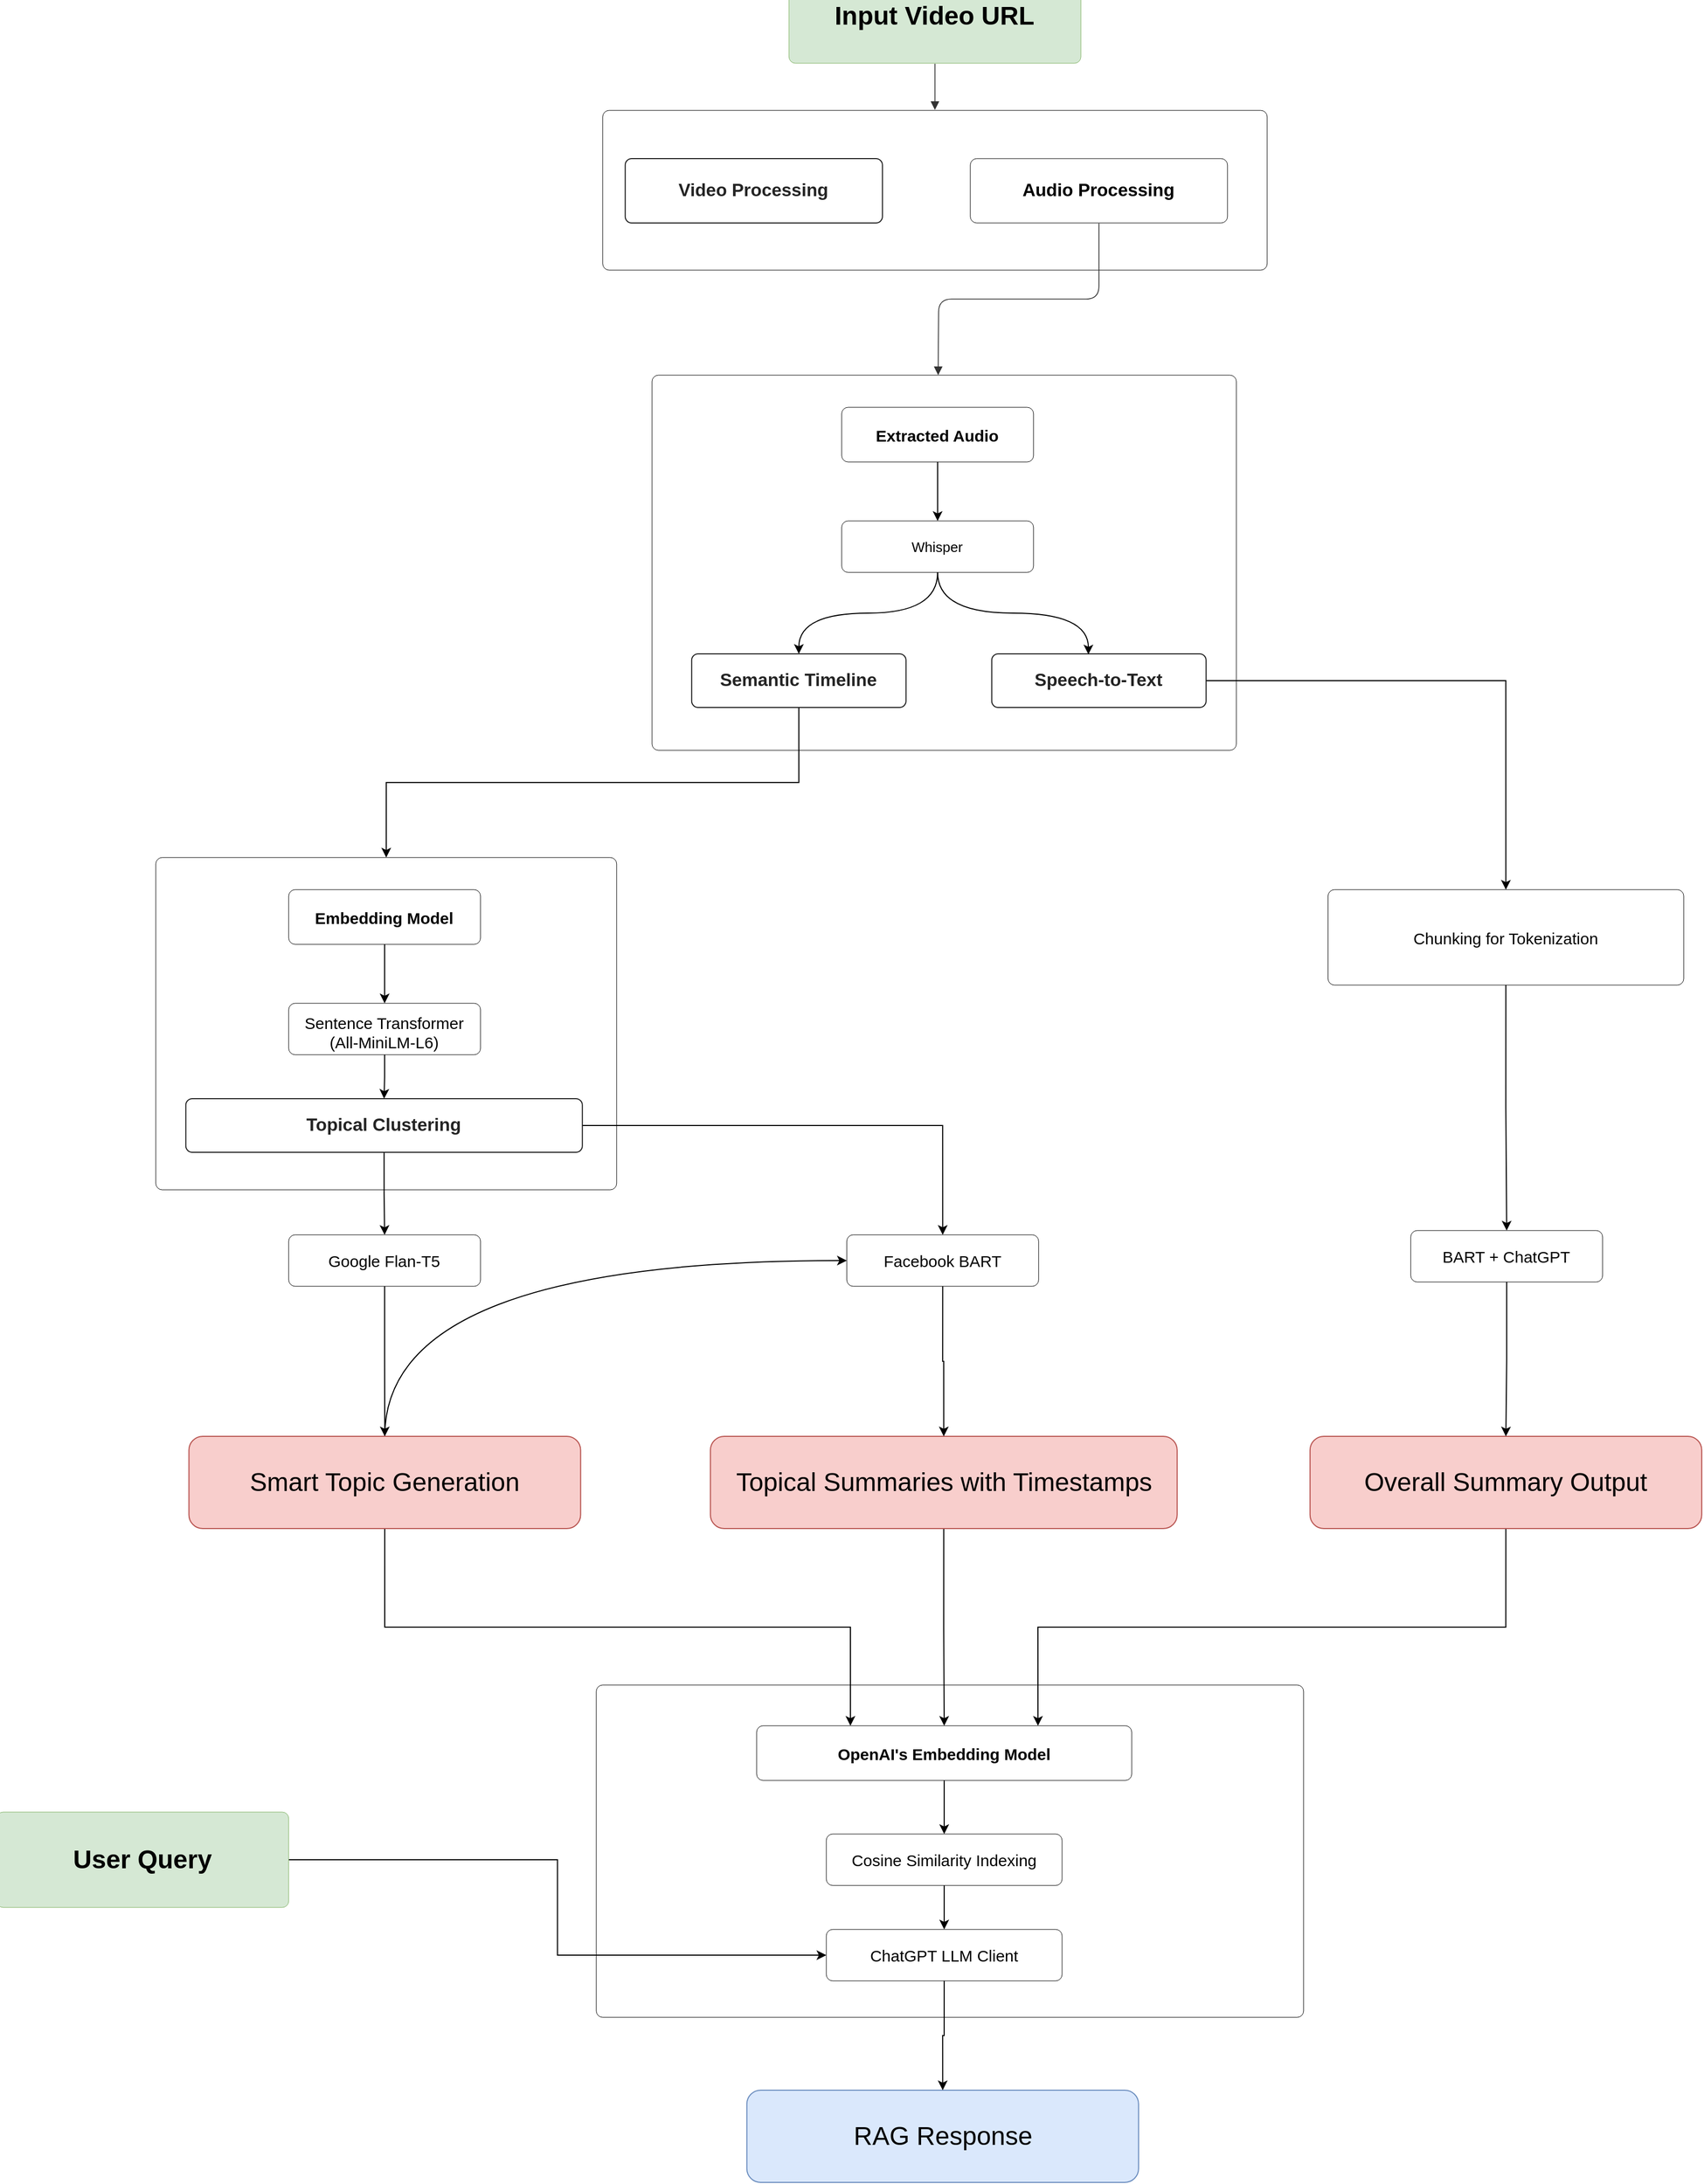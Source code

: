 <mxfile version="24.8.0">
  <diagram name="Page-1" id="CEwTjMHK4fpa5xWqWnd2">
    <mxGraphModel dx="5903" dy="5563" grid="1" gridSize="10" guides="1" tooltips="1" connect="1" arrows="1" fold="1" page="1" pageScale="1" pageWidth="1800" pageHeight="2400" math="0" shadow="0">
      <root>
        <mxCell id="0" />
        <mxCell id="1" parent="0" />
        <mxCell id="iCYjKAUPEGqBXVnx9e7x-76" value="" style="html=1;overflow=block;blockSpacing=1;whiteSpace=wrap;fontSize=13;align=center;spacing=3.8;strokeColor=#000000;rounded=1;absoluteArcSize=1;arcSize=12;fillColor=none;strokeWidth=NaN;lucidId=962aWOZB_6QL;movable=1;resizable=1;rotatable=1;deletable=1;editable=1;locked=0;connectable=1;" parent="1" vertex="1">
          <mxGeometry x="721.42" y="-1850" width="545.22" height="350" as="geometry" />
        </mxCell>
        <mxCell id="iCYjKAUPEGqBXVnx9e7x-1" value="&lt;font style=&quot;font-size: 24px;&quot;&gt;Input Video URL&lt;/font&gt;" style="html=1;overflow=block;blockSpacing=1;whiteSpace=wrap;fontSize=16.7;fontStyle=1;align=center;spacing=3.8;strokeColor=#82b366;rounded=1;absoluteArcSize=1;arcSize=12;fillColor=#d5e8d4;strokeWidth=NaN;lucidId=2M2aBygYLxwU;" parent="1" vertex="1">
          <mxGeometry x="849.19" y="-2230" width="272.39" height="89" as="geometry" />
        </mxCell>
        <mxCell id="iCYjKAUPEGqBXVnx9e7x-2" value="" style="html=1;overflow=block;blockSpacing=1;whiteSpace=wrap;fontSize=13;align=center;spacing=3.8;strokeColor=#000000;rounded=1;absoluteArcSize=1;arcSize=12;fillColor=none;strokeWidth=NaN;lucidId=WN2alzcBAzDW;" parent="1" vertex="1">
          <mxGeometry x="675.39" y="-2097" width="620" height="149" as="geometry" />
        </mxCell>
        <mxCell id="iCYjKAUPEGqBXVnx9e7x-3" value="" style="html=1;jettySize=18;whiteSpace=wrap;fontSize=13;strokeColor=#333333;strokeOpacity=100;strokeWidth=0.8;rounded=1;arcSize=24;edgeStyle=orthogonalEdgeStyle;startArrow=none;endArrow=block;endFill=1;exitX=0.5;exitY=1.006;exitPerimeter=0;entryX=0.5;entryY=-0.003;entryPerimeter=0;lucidId=9N2aXuCiGTHL;" parent="1" source="iCYjKAUPEGqBXVnx9e7x-1" target="iCYjKAUPEGqBXVnx9e7x-2" edge="1">
          <mxGeometry width="100" height="100" relative="1" as="geometry">
            <Array as="points" />
          </mxGeometry>
        </mxCell>
        <mxCell id="iCYjKAUPEGqBXVnx9e7x-4" value="&lt;font color=&quot;#242424&quot;&gt;Video Processing&lt;/font&gt;" style="html=1;overflow=block;blockSpacing=1;whiteSpace=wrap;fontSize=16.7;fontStyle=1;align=center;spacing=3.8;strokeColor=#242424;rounded=1;absoluteArcSize=1;arcSize=12;fillColor=none;strokeWidth=1;lucidId=pO2aqZgcHyE-;" parent="1" vertex="1">
          <mxGeometry x="696.39" y="-2052" width="240" height="60" as="geometry" />
        </mxCell>
        <mxCell id="iCYjKAUPEGqBXVnx9e7x-5" value="Audio Processing" style="html=1;overflow=block;blockSpacing=1;whiteSpace=wrap;fontSize=16.7;fontStyle=1;align=center;spacing=3.8;strokeColor=#000000;rounded=1;absoluteArcSize=1;arcSize=12;fillColor=none;strokeWidth=NaN;lucidId=tO2a3v7LNHiK;" parent="1" vertex="1">
          <mxGeometry x="1018.39" y="-2052" width="240" height="60" as="geometry" />
        </mxCell>
        <mxCell id="iCYjKAUPEGqBXVnx9e7x-39" value="" style="html=1;jettySize=18;whiteSpace=wrap;fontSize=13;strokeColor=#333333;strokeOpacity=100;strokeWidth=0.8;rounded=1;arcSize=24;edgeStyle=orthogonalEdgeStyle;startArrow=none;endArrow=block;endFill=1;exitX=0.5;exitY=1.006;exitPerimeter=0;lucidId=L32a1ASF_Svc;" parent="1" source="iCYjKAUPEGqBXVnx9e7x-5" edge="1">
          <mxGeometry width="100" height="100" relative="1" as="geometry">
            <Array as="points" />
            <mxPoint x="988.39" y="-1850" as="targetPoint" />
          </mxGeometry>
        </mxCell>
        <mxCell id="iCYjKAUPEGqBXVnx9e7x-72" style="edgeStyle=orthogonalEdgeStyle;rounded=0;orthogonalLoop=1;jettySize=auto;html=1;exitX=0.5;exitY=1;exitDx=0;exitDy=0;entryX=0.5;entryY=0;entryDx=0;entryDy=0;" parent="1" source="iCYjKAUPEGqBXVnx9e7x-40" target="iCYjKAUPEGqBXVnx9e7x-41" edge="1">
          <mxGeometry relative="1" as="geometry" />
        </mxCell>
        <mxCell id="iCYjKAUPEGqBXVnx9e7x-40" value="Extracted Audio" style="html=1;overflow=block;blockSpacing=1;whiteSpace=wrap;fontSize=15;fontStyle=1;align=center;spacing=3.8;strokeColor=#000000;rounded=1;absoluteArcSize=1;arcSize=12;fillColor=none;strokeWidth=NaN;lucidId=732aFYkTXF4W;fontColor=#000000;" parent="1" vertex="1">
          <mxGeometry x="898.39" y="-1820" width="179" height="51" as="geometry" />
        </mxCell>
        <mxCell id="iCYjKAUPEGqBXVnx9e7x-75" style="edgeStyle=orthogonalEdgeStyle;rounded=0;orthogonalLoop=1;jettySize=auto;html=1;exitX=0.5;exitY=1;exitDx=0;exitDy=0;entryX=0.5;entryY=0;entryDx=0;entryDy=0;curved=1;" parent="1" source="iCYjKAUPEGqBXVnx9e7x-41" target="iCYjKAUPEGqBXVnx9e7x-70" edge="1">
          <mxGeometry relative="1" as="geometry" />
        </mxCell>
        <mxCell id="iCYjKAUPEGqBXVnx9e7x-41" value="&lt;font&gt;Whisper&lt;/font&gt;" style="html=1;overflow=block;blockSpacing=1;whiteSpace=wrap;fontSize=13;align=center;spacing=9;strokeColor=#000000;rounded=1;absoluteArcSize=1;arcSize=12;fillColor=none;strokeWidth=NaN;lucidId=732aEsPQRO9Z;fontColor=#000000;" parent="1" vertex="1">
          <mxGeometry x="898.39" y="-1714" width="179" height="48" as="geometry" />
        </mxCell>
        <mxCell id="iCYjKAUPEGqBXVnx9e7x-142" style="edgeStyle=orthogonalEdgeStyle;rounded=0;orthogonalLoop=1;jettySize=auto;html=1;exitX=1;exitY=0.5;exitDx=0;exitDy=0;entryX=0.5;entryY=0;entryDx=0;entryDy=0;" parent="1" source="iCYjKAUPEGqBXVnx9e7x-68" target="iCYjKAUPEGqBXVnx9e7x-140" edge="1">
          <mxGeometry relative="1" as="geometry">
            <mxPoint x="1820.39" y="-1395" as="targetPoint" />
          </mxGeometry>
        </mxCell>
        <mxCell id="iCYjKAUPEGqBXVnx9e7x-68" value="&lt;font color=&quot;#242424&quot;&gt;Speech-to-Text&lt;/font&gt;" style="html=1;overflow=block;blockSpacing=1;whiteSpace=wrap;fontSize=16.7;fontStyle=1;align=center;spacing=3.8;strokeColor=#242424;rounded=1;absoluteArcSize=1;arcSize=12;fillColor=none;strokeWidth=1;lucidId=pO2aqZgcHyE-;" parent="1" vertex="1">
          <mxGeometry x="1038.39" y="-1590" width="200" height="50" as="geometry" />
        </mxCell>
        <mxCell id="iCYjKAUPEGqBXVnx9e7x-104" style="edgeStyle=orthogonalEdgeStyle;rounded=0;orthogonalLoop=1;jettySize=auto;html=1;exitX=0.5;exitY=1;exitDx=0;exitDy=0;entryX=0.5;entryY=0;entryDx=0;entryDy=0;elbow=vertical;" parent="1" source="iCYjKAUPEGqBXVnx9e7x-70" target="iCYjKAUPEGqBXVnx9e7x-77" edge="1">
          <mxGeometry relative="1" as="geometry" />
        </mxCell>
        <mxCell id="iCYjKAUPEGqBXVnx9e7x-70" value="&lt;font color=&quot;#242424&quot;&gt;Semantic Timeline&lt;/font&gt;" style="html=1;overflow=block;blockSpacing=1;whiteSpace=wrap;fontSize=16.7;fontStyle=1;align=center;spacing=3.8;strokeColor=#242424;rounded=1;absoluteArcSize=1;arcSize=12;fillColor=none;strokeWidth=1;lucidId=pO2aqZgcHyE-;" parent="1" vertex="1">
          <mxGeometry x="758.39" y="-1590" width="200" height="50" as="geometry" />
        </mxCell>
        <mxCell id="iCYjKAUPEGqBXVnx9e7x-73" style="edgeStyle=orthogonalEdgeStyle;rounded=0;orthogonalLoop=1;jettySize=auto;html=1;exitX=0.5;exitY=1;exitDx=0;exitDy=0;entryX=0.451;entryY=0.01;entryDx=0;entryDy=0;entryPerimeter=0;curved=1;" parent="1" source="iCYjKAUPEGqBXVnx9e7x-41" target="iCYjKAUPEGqBXVnx9e7x-68" edge="1">
          <mxGeometry relative="1" as="geometry" />
        </mxCell>
        <mxCell id="iCYjKAUPEGqBXVnx9e7x-77" value="" style="html=1;overflow=block;blockSpacing=1;whiteSpace=wrap;fontSize=13;align=center;spacing=3.8;strokeColor=#000000;rounded=1;absoluteArcSize=1;arcSize=12;fillColor=none;strokeWidth=NaN;lucidId=962aWOZB_6QL;movable=1;resizable=1;rotatable=1;deletable=1;editable=1;locked=0;connectable=1;" parent="1" vertex="1">
          <mxGeometry x="258.39" y="-1400" width="430" height="310" as="geometry" />
        </mxCell>
        <mxCell id="iCYjKAUPEGqBXVnx9e7x-78" style="edgeStyle=orthogonalEdgeStyle;rounded=0;orthogonalLoop=1;jettySize=auto;html=1;exitX=0.5;exitY=1;exitDx=0;exitDy=0;entryX=0.5;entryY=0;entryDx=0;entryDy=0;" parent="1" source="iCYjKAUPEGqBXVnx9e7x-79" target="iCYjKAUPEGqBXVnx9e7x-81" edge="1">
          <mxGeometry relative="1" as="geometry" />
        </mxCell>
        <mxCell id="iCYjKAUPEGqBXVnx9e7x-79" value="Embedding Model" style="html=1;overflow=block;blockSpacing=1;whiteSpace=wrap;fontSize=15;fontStyle=1;align=center;spacing=3.8;strokeColor=#000000;rounded=1;absoluteArcSize=1;arcSize=12;fillColor=none;strokeWidth=NaN;lucidId=732aFYkTXF4W;fontColor=#000000;" parent="1" vertex="1">
          <mxGeometry x="382.39" y="-1370" width="179" height="51" as="geometry" />
        </mxCell>
        <mxCell id="iCYjKAUPEGqBXVnx9e7x-90" style="edgeStyle=orthogonalEdgeStyle;rounded=0;orthogonalLoop=1;jettySize=auto;html=1;exitX=0.5;exitY=1;exitDx=0;exitDy=0;entryX=0.5;entryY=0;entryDx=0;entryDy=0;" parent="1" source="iCYjKAUPEGqBXVnx9e7x-81" target="iCYjKAUPEGqBXVnx9e7x-89" edge="1">
          <mxGeometry relative="1" as="geometry" />
        </mxCell>
        <mxCell id="iCYjKAUPEGqBXVnx9e7x-81" value="&lt;span style=&quot;font-size: 15px;&quot;&gt;Sentence Transformer (All-MiniLM-L6)&lt;/span&gt;" style="html=1;overflow=block;blockSpacing=1;whiteSpace=wrap;fontSize=13;align=center;spacing=9;strokeColor=#000000;rounded=1;absoluteArcSize=1;arcSize=12;fillColor=none;strokeWidth=NaN;lucidId=732aEsPQRO9Z;fontColor=#000000;fontStyle=0;verticalAlign=middle;" parent="1" vertex="1">
          <mxGeometry x="382.39" y="-1264" width="179" height="48" as="geometry" />
        </mxCell>
        <mxCell id="iCYjKAUPEGqBXVnx9e7x-103" style="edgeStyle=orthogonalEdgeStyle;rounded=0;orthogonalLoop=1;jettySize=auto;html=1;exitX=0.5;exitY=1;exitDx=0;exitDy=0;entryX=0.5;entryY=0;entryDx=0;entryDy=0;" parent="1" source="iCYjKAUPEGqBXVnx9e7x-89" target="iCYjKAUPEGqBXVnx9e7x-96" edge="1">
          <mxGeometry relative="1" as="geometry" />
        </mxCell>
        <mxCell id="iCYjKAUPEGqBXVnx9e7x-146" style="edgeStyle=orthogonalEdgeStyle;rounded=0;orthogonalLoop=1;jettySize=auto;html=1;exitX=1;exitY=0.5;exitDx=0;exitDy=0;entryX=0.5;entryY=0;entryDx=0;entryDy=0;elbow=vertical;" parent="1" source="iCYjKAUPEGqBXVnx9e7x-89" target="iCYjKAUPEGqBXVnx9e7x-145" edge="1">
          <mxGeometry relative="1" as="geometry" />
        </mxCell>
        <mxCell id="iCYjKAUPEGqBXVnx9e7x-89" value="&lt;font color=&quot;#242424&quot;&gt;Topical Clustering&lt;/font&gt;" style="html=1;overflow=block;blockSpacing=1;whiteSpace=wrap;fontSize=16.7;fontStyle=1;align=center;spacing=3.8;strokeColor=#242424;rounded=1;absoluteArcSize=1;arcSize=12;fillColor=none;strokeWidth=1;lucidId=pO2aqZgcHyE-;" parent="1" vertex="1">
          <mxGeometry x="286.39" y="-1175" width="370" height="50" as="geometry" />
        </mxCell>
        <mxCell id="iCYjKAUPEGqBXVnx9e7x-95" style="edgeStyle=orthogonalEdgeStyle;rounded=0;orthogonalLoop=1;jettySize=auto;html=1;exitX=0.5;exitY=1;exitDx=0;exitDy=0;entryX=0.5;entryY=0;entryDx=0;entryDy=0;" parent="1" source="iCYjKAUPEGqBXVnx9e7x-96" target="iCYjKAUPEGqBXVnx9e7x-102" edge="1">
          <mxGeometry relative="1" as="geometry">
            <mxPoint x="474.14" y="-820" as="targetPoint" />
          </mxGeometry>
        </mxCell>
        <mxCell id="iCYjKAUPEGqBXVnx9e7x-96" value="&lt;span style=&quot;font-size: 15px;&quot;&gt;Google Flan-T5&lt;/span&gt;" style="html=1;overflow=block;blockSpacing=1;whiteSpace=wrap;fontSize=13;align=center;spacing=9;strokeColor=#000000;rounded=1;absoluteArcSize=1;arcSize=12;fillColor=none;strokeWidth=NaN;lucidId=732aEsPQRO9Z;fontColor=#000000;fontStyle=0;verticalAlign=middle;" parent="1" vertex="1">
          <mxGeometry x="382.39" y="-1048" width="179" height="48" as="geometry" />
        </mxCell>
        <mxCell id="iCYjKAUPEGqBXVnx9e7x-149" style="edgeStyle=orthogonalEdgeStyle;rounded=0;orthogonalLoop=1;jettySize=auto;html=1;exitX=0.5;exitY=0;exitDx=0;exitDy=0;entryX=0;entryY=0.5;entryDx=0;entryDy=0;curved=1;" parent="1" source="iCYjKAUPEGqBXVnx9e7x-102" target="iCYjKAUPEGqBXVnx9e7x-145" edge="1">
          <mxGeometry relative="1" as="geometry" />
        </mxCell>
        <mxCell id="iCYjKAUPEGqBXVnx9e7x-159" style="edgeStyle=orthogonalEdgeStyle;rounded=0;orthogonalLoop=1;jettySize=auto;html=1;exitX=0.5;exitY=1;exitDx=0;exitDy=0;entryX=0.25;entryY=0;entryDx=0;entryDy=0;" parent="1" source="iCYjKAUPEGqBXVnx9e7x-102" target="iCYjKAUPEGqBXVnx9e7x-152" edge="1">
          <mxGeometry relative="1" as="geometry" />
        </mxCell>
        <mxCell id="iCYjKAUPEGqBXVnx9e7x-102" value="&lt;span style=&quot;font-size: 24px;&quot;&gt;Smart Topic Generation&lt;/span&gt;" style="rounded=1;whiteSpace=wrap;html=1;fillColor=#f8cecc;strokeColor=#b85450;" parent="1" vertex="1">
          <mxGeometry x="289.28" y="-860" width="365.5" height="86" as="geometry" />
        </mxCell>
        <mxCell id="iCYjKAUPEGqBXVnx9e7x-166" style="edgeStyle=orthogonalEdgeStyle;rounded=0;orthogonalLoop=1;jettySize=auto;html=1;exitX=0.5;exitY=1;exitDx=0;exitDy=0;entryX=0.5;entryY=0;entryDx=0;entryDy=0;" parent="1" source="iCYjKAUPEGqBXVnx9e7x-140" target="iCYjKAUPEGqBXVnx9e7x-165" edge="1">
          <mxGeometry relative="1" as="geometry" />
        </mxCell>
        <mxCell id="iCYjKAUPEGqBXVnx9e7x-140" value="&lt;span style=&quot;font-size: 15px;&quot;&gt;Chunking for Tokenization&lt;/span&gt;" style="html=1;overflow=block;blockSpacing=1;whiteSpace=wrap;fontSize=13;align=center;spacing=9;strokeColor=#000000;rounded=1;absoluteArcSize=1;arcSize=12;fillColor=none;strokeWidth=NaN;lucidId=732aEsPQRO9Z;fontColor=#000000;fontStyle=0;verticalAlign=middle;" parent="1" vertex="1">
          <mxGeometry x="1352.19" y="-1370" width="331.9" height="89" as="geometry" />
        </mxCell>
        <mxCell id="iCYjKAUPEGqBXVnx9e7x-160" style="edgeStyle=orthogonalEdgeStyle;rounded=0;orthogonalLoop=1;jettySize=auto;html=1;exitX=0.5;exitY=1;exitDx=0;exitDy=0;entryX=0.75;entryY=0;entryDx=0;entryDy=0;" parent="1" source="iCYjKAUPEGqBXVnx9e7x-143" target="iCYjKAUPEGqBXVnx9e7x-152" edge="1">
          <mxGeometry relative="1" as="geometry" />
        </mxCell>
        <mxCell id="iCYjKAUPEGqBXVnx9e7x-143" value="&lt;span style=&quot;font-size: 24px;&quot;&gt;Overall Summary Output&lt;/span&gt;" style="rounded=1;whiteSpace=wrap;html=1;fillColor=#f8cecc;strokeColor=#b85450;" parent="1" vertex="1">
          <mxGeometry x="1335.39" y="-860" width="365.5" height="86" as="geometry" />
        </mxCell>
        <mxCell id="iCYjKAUPEGqBXVnx9e7x-158" style="edgeStyle=orthogonalEdgeStyle;rounded=0;orthogonalLoop=1;jettySize=auto;html=1;exitX=0.5;exitY=1;exitDx=0;exitDy=0;entryX=0.5;entryY=0;entryDx=0;entryDy=0;" parent="1" source="iCYjKAUPEGqBXVnx9e7x-144" target="iCYjKAUPEGqBXVnx9e7x-152" edge="1">
          <mxGeometry relative="1" as="geometry" />
        </mxCell>
        <mxCell id="iCYjKAUPEGqBXVnx9e7x-144" value="&lt;span style=&quot;font-size: 24px;&quot;&gt;Topical Summaries with Timestamps&lt;/span&gt;" style="rounded=1;whiteSpace=wrap;html=1;fillColor=#f8cecc;strokeColor=#b85450;" parent="1" vertex="1">
          <mxGeometry x="775.89" y="-860" width="435.5" height="86" as="geometry" />
        </mxCell>
        <mxCell id="iCYjKAUPEGqBXVnx9e7x-148" style="edgeStyle=orthogonalEdgeStyle;rounded=0;orthogonalLoop=1;jettySize=auto;html=1;exitX=0.5;exitY=1;exitDx=0;exitDy=0;entryX=0.5;entryY=0;entryDx=0;entryDy=0;" parent="1" source="iCYjKAUPEGqBXVnx9e7x-145" target="iCYjKAUPEGqBXVnx9e7x-144" edge="1">
          <mxGeometry relative="1" as="geometry" />
        </mxCell>
        <mxCell id="iCYjKAUPEGqBXVnx9e7x-145" value="&lt;span style=&quot;font-size: 15px;&quot;&gt;Facebook BART&lt;/span&gt;" style="html=1;overflow=block;blockSpacing=1;whiteSpace=wrap;fontSize=13;align=center;spacing=9;strokeColor=#000000;rounded=1;absoluteArcSize=1;arcSize=12;fillColor=none;strokeWidth=NaN;lucidId=732aEsPQRO9Z;fontColor=#000000;fontStyle=0;verticalAlign=middle;" parent="1" vertex="1">
          <mxGeometry x="903.14" y="-1048" width="179" height="48" as="geometry" />
        </mxCell>
        <mxCell id="iCYjKAUPEGqBXVnx9e7x-150" value="" style="html=1;overflow=block;blockSpacing=1;whiteSpace=wrap;fontSize=13;align=center;spacing=3.8;strokeColor=#000000;rounded=1;absoluteArcSize=1;arcSize=12;fillColor=none;strokeWidth=NaN;lucidId=962aWOZB_6QL;movable=1;resizable=1;rotatable=1;deletable=1;editable=1;locked=0;connectable=1;" parent="1" vertex="1">
          <mxGeometry x="669.39" y="-628" width="660" height="310" as="geometry" />
        </mxCell>
        <mxCell id="iCYjKAUPEGqBXVnx9e7x-151" style="edgeStyle=orthogonalEdgeStyle;rounded=0;orthogonalLoop=1;jettySize=auto;html=1;exitX=0.5;exitY=1;exitDx=0;exitDy=0;entryX=0.5;entryY=0;entryDx=0;entryDy=0;" parent="1" source="iCYjKAUPEGqBXVnx9e7x-152" target="iCYjKAUPEGqBXVnx9e7x-154" edge="1">
          <mxGeometry relative="1" as="geometry" />
        </mxCell>
        <mxCell id="iCYjKAUPEGqBXVnx9e7x-152" value="OpenAI&#39;s Embedding Model" style="html=1;overflow=block;blockSpacing=1;whiteSpace=wrap;fontSize=15;fontStyle=1;align=center;spacing=3.8;strokeColor=#000000;rounded=1;absoluteArcSize=1;arcSize=12;fillColor=none;strokeWidth=NaN;lucidId=732aFYkTXF4W;fontColor=#000000;" parent="1" vertex="1">
          <mxGeometry x="819.03" y="-590" width="350" height="51" as="geometry" />
        </mxCell>
        <mxCell id="iCYjKAUPEGqBXVnx9e7x-162" style="edgeStyle=orthogonalEdgeStyle;rounded=0;orthogonalLoop=1;jettySize=auto;html=1;exitX=0.5;exitY=1;exitDx=0;exitDy=0;entryX=0.5;entryY=0;entryDx=0;entryDy=0;" parent="1" source="iCYjKAUPEGqBXVnx9e7x-154" target="iCYjKAUPEGqBXVnx9e7x-161" edge="1">
          <mxGeometry relative="1" as="geometry" />
        </mxCell>
        <mxCell id="iCYjKAUPEGqBXVnx9e7x-154" value="&lt;span style=&quot;font-size: 15px;&quot;&gt;Cosine Similarity Indexing&lt;/span&gt;" style="html=1;overflow=block;blockSpacing=1;whiteSpace=wrap;fontSize=13;align=center;spacing=9;strokeColor=#000000;rounded=1;absoluteArcSize=1;arcSize=12;fillColor=none;strokeWidth=NaN;lucidId=732aEsPQRO9Z;fontColor=#000000;fontStyle=0;verticalAlign=middle;" parent="1" vertex="1">
          <mxGeometry x="884.03" y="-489" width="220" height="48" as="geometry" />
        </mxCell>
        <mxCell id="iCYjKAUPEGqBXVnx9e7x-156" value="&lt;span style=&quot;font-size: 24px;&quot;&gt;RAG Response&lt;/span&gt;" style="rounded=1;whiteSpace=wrap;html=1;fillColor=#dae8fc;strokeColor=#6c8ebf;" parent="1" vertex="1">
          <mxGeometry x="809.89" y="-250" width="365.5" height="86" as="geometry" />
        </mxCell>
        <mxCell id="iCYjKAUPEGqBXVnx9e7x-164" style="edgeStyle=orthogonalEdgeStyle;rounded=0;orthogonalLoop=1;jettySize=auto;html=1;exitX=1;exitY=0.5;exitDx=0;exitDy=0;entryX=0;entryY=0.5;entryDx=0;entryDy=0;" parent="1" source="iCYjKAUPEGqBXVnx9e7x-157" target="iCYjKAUPEGqBXVnx9e7x-161" edge="1">
          <mxGeometry relative="1" as="geometry" />
        </mxCell>
        <mxCell id="iCYjKAUPEGqBXVnx9e7x-157" value="&lt;font style=&quot;font-size: 24px;&quot;&gt;User Query&lt;/font&gt;" style="html=1;overflow=block;blockSpacing=1;whiteSpace=wrap;fontSize=16.7;fontStyle=1;align=center;spacing=3.8;strokeColor=#82b366;rounded=1;absoluteArcSize=1;arcSize=12;fillColor=#d5e8d4;strokeWidth=NaN;lucidId=2M2aBygYLxwU;" parent="1" vertex="1">
          <mxGeometry x="110.0" y="-509.5" width="272.39" height="89" as="geometry" />
        </mxCell>
        <mxCell id="iCYjKAUPEGqBXVnx9e7x-163" style="edgeStyle=orthogonalEdgeStyle;rounded=0;orthogonalLoop=1;jettySize=auto;html=1;exitX=0.5;exitY=1;exitDx=0;exitDy=0;entryX=0.5;entryY=0;entryDx=0;entryDy=0;" parent="1" source="iCYjKAUPEGqBXVnx9e7x-161" target="iCYjKAUPEGqBXVnx9e7x-156" edge="1">
          <mxGeometry relative="1" as="geometry" />
        </mxCell>
        <mxCell id="iCYjKAUPEGqBXVnx9e7x-161" value="&lt;span style=&quot;font-size: 15px;&quot;&gt;ChatGPT LLM Client&lt;/span&gt;" style="html=1;overflow=block;blockSpacing=1;whiteSpace=wrap;fontSize=13;align=center;spacing=9;strokeColor=#000000;rounded=1;absoluteArcSize=1;arcSize=12;fillColor=none;strokeWidth=NaN;lucidId=732aEsPQRO9Z;fontColor=#000000;fontStyle=0;verticalAlign=middle;" parent="1" vertex="1">
          <mxGeometry x="884.03" y="-400" width="220" height="48" as="geometry" />
        </mxCell>
        <mxCell id="iCYjKAUPEGqBXVnx9e7x-167" style="edgeStyle=orthogonalEdgeStyle;rounded=0;orthogonalLoop=1;jettySize=auto;html=1;exitX=0.5;exitY=1;exitDx=0;exitDy=0;entryX=0.5;entryY=0;entryDx=0;entryDy=0;" parent="1" source="iCYjKAUPEGqBXVnx9e7x-165" target="iCYjKAUPEGqBXVnx9e7x-143" edge="1">
          <mxGeometry relative="1" as="geometry" />
        </mxCell>
        <mxCell id="iCYjKAUPEGqBXVnx9e7x-165" value="&lt;span style=&quot;font-size: 15px;&quot;&gt;BART +&amp;nbsp;&lt;/span&gt;&lt;span style=&quot;font-size: 15px;&quot;&gt;ChatGPT&lt;/span&gt;" style="html=1;overflow=block;blockSpacing=1;whiteSpace=wrap;fontSize=13;align=center;spacing=9;strokeColor=#000000;rounded=1;absoluteArcSize=1;arcSize=12;fillColor=none;strokeWidth=NaN;lucidId=732aEsPQRO9Z;fontColor=#000000;fontStyle=0;verticalAlign=middle;" parent="1" vertex="1">
          <mxGeometry x="1429.39" y="-1052" width="179" height="48" as="geometry" />
        </mxCell>
      </root>
    </mxGraphModel>
  </diagram>
</mxfile>
